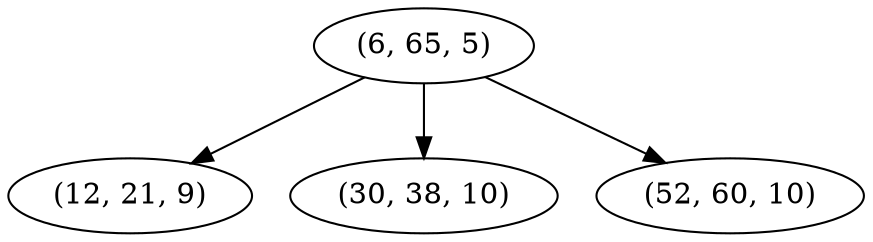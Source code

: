 digraph tree {
    "(6, 65, 5)";
    "(12, 21, 9)";
    "(30, 38, 10)";
    "(52, 60, 10)";
    "(6, 65, 5)" -> "(12, 21, 9)";
    "(6, 65, 5)" -> "(30, 38, 10)";
    "(6, 65, 5)" -> "(52, 60, 10)";
}
